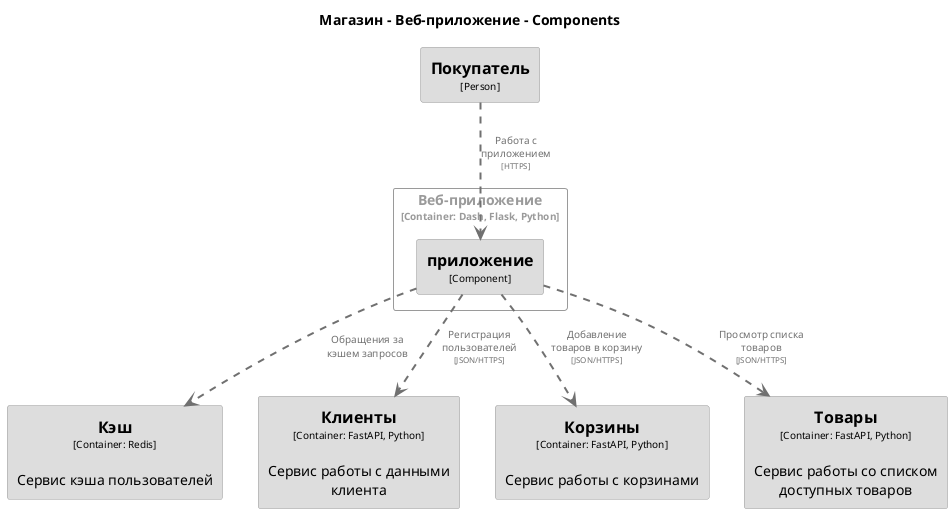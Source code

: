 @startuml
set separator none
title Магазин - Веб-приложение - Components

top to bottom direction

skinparam {
  arrowFontSize 10
  defaultTextAlignment center
  wrapWidth 200
  maxMessageSize 100
}

hide stereotype

skinparam rectangle<<Магазин.Клиенты>> {
  BackgroundColor #dddddd
  FontColor #000000
  BorderColor #9a9a9a
  shadowing false
}
skinparam rectangle<<Магазин.Корзины>> {
  BackgroundColor #dddddd
  FontColor #000000
  BorderColor #9a9a9a
  shadowing false
}
skinparam rectangle<<Магазин.Кэш>> {
  BackgroundColor #dddddd
  FontColor #000000
  BorderColor #9a9a9a
  shadowing false
}
skinparam rectangle<<Покупатель>> {
  BackgroundColor #dddddd
  FontColor #000000
  BorderColor #9a9a9a
  shadowing false
}
skinparam rectangle<<Магазин.Товары>> {
  BackgroundColor #dddddd
  FontColor #000000
  BorderColor #9a9a9a
  shadowing false
}
skinparam rectangle<<Магазин.Вебприложение.приложение>> {
  BackgroundColor #dddddd
  FontColor #000000
  BorderColor #9a9a9a
  shadowing false
}
skinparam rectangle<<Магазин.Вебприложение>> {
  BorderColor #9a9a9a
  FontColor #9a9a9a
  shadowing false
}

rectangle "==Покупатель\n<size:10>[Person]</size>" <<Покупатель>> as Покупатель
rectangle "==Кэш\n<size:10>[Container: Redis]</size>\n\nСервис кэша пользователей" <<Магазин.Кэш>> as Магазин.Кэш
rectangle "==Клиенты\n<size:10>[Container: FastAPI, Python]</size>\n\nСервис работы с данными клиента" <<Магазин.Клиенты>> as Магазин.Клиенты
rectangle "==Корзины\n<size:10>[Container: FastAPI, Python]</size>\n\nСервис работы с корзинами" <<Магазин.Корзины>> as Магазин.Корзины
rectangle "==Товары\n<size:10>[Container: FastAPI, Python]</size>\n\nСервис работы со списком доступных товаров" <<Магазин.Товары>> as Магазин.Товары

rectangle "Веб-приложение\n<size:10>[Container: Dash, Flask, Python]</size>" <<Магазин.Вебприложение>> {
  rectangle "==приложение\n<size:10>[Component]</size>" <<Магазин.Вебприложение.приложение>> as Магазин.Вебприложение.приложение
}

Покупатель .[#707070,thickness=2].> Магазин.Вебприложение.приложение : "<color:#707070>Работа с приложением\n<color:#707070><size:8>[HTTPS]</size>"
Магазин.Вебприложение.приложение .[#707070,thickness=2].> Магазин.Кэш : "<color:#707070>Обращения за кэшем запросов"
Магазин.Вебприложение.приложение .[#707070,thickness=2].> Магазин.Клиенты : "<color:#707070>Регистрация пользователей\n<color:#707070><size:8>[JSON/HTTPS]</size>"
Магазин.Вебприложение.приложение .[#707070,thickness=2].> Магазин.Товары : "<color:#707070>Просмотр списка товаров\n<color:#707070><size:8>[JSON/HTTPS]</size>"
Магазин.Вебприложение.приложение .[#707070,thickness=2].> Магазин.Корзины : "<color:#707070>Добавление товаров в корзину\n<color:#707070><size:8>[JSON/HTTPS]</size>"
@enduml
